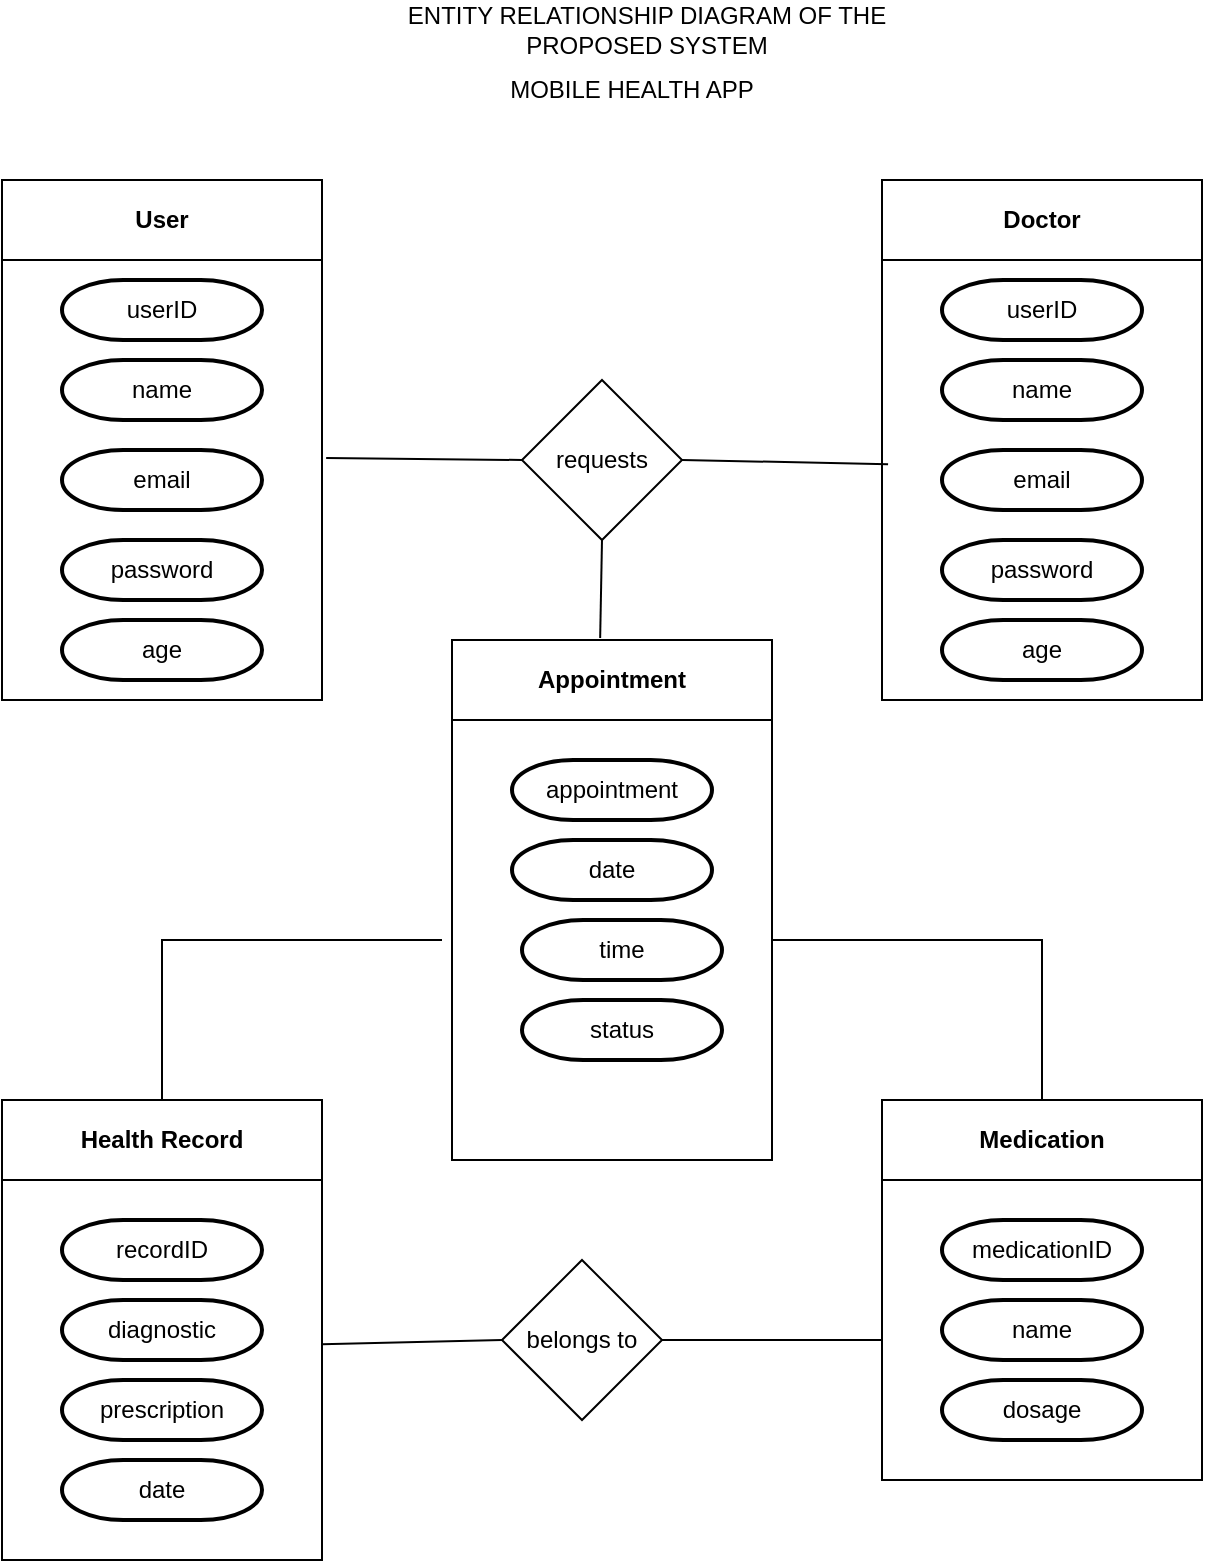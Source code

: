 <mxfile version="26.2.9">
  <diagram name="Page-1" id="W9WaoYN21m8uAhB4KkMl">
    <mxGraphModel dx="874" dy="465" grid="1" gridSize="10" guides="1" tooltips="1" connect="1" arrows="1" fold="1" page="1" pageScale="1" pageWidth="850" pageHeight="1400" math="0" shadow="0">
      <root>
        <mxCell id="0" />
        <mxCell id="1" parent="0" />
        <mxCell id="k8XY3Pl374bDCodgrHD_-1" value="&lt;b&gt;User&lt;/b&gt;" style="rounded=0;whiteSpace=wrap;html=1;labelBackgroundColor=none;" vertex="1" parent="1">
          <mxGeometry x="120" y="100" width="160" height="40" as="geometry" />
        </mxCell>
        <mxCell id="k8XY3Pl374bDCodgrHD_-2" value="" style="rounded=0;whiteSpace=wrap;html=1;labelBackgroundColor=none;" vertex="1" parent="1">
          <mxGeometry x="120" y="140" width="160" height="220" as="geometry" />
        </mxCell>
        <mxCell id="k8XY3Pl374bDCodgrHD_-3" value="userID" style="strokeWidth=2;html=1;shape=mxgraph.flowchart.terminator;whiteSpace=wrap;labelBackgroundColor=none;" vertex="1" parent="1">
          <mxGeometry x="150" y="150" width="100" height="30" as="geometry" />
        </mxCell>
        <mxCell id="k8XY3Pl374bDCodgrHD_-4" value="name" style="strokeWidth=2;html=1;shape=mxgraph.flowchart.terminator;whiteSpace=wrap;labelBackgroundColor=none;" vertex="1" parent="1">
          <mxGeometry x="150" y="190" width="100" height="30" as="geometry" />
        </mxCell>
        <mxCell id="k8XY3Pl374bDCodgrHD_-5" value="email" style="strokeWidth=2;html=1;shape=mxgraph.flowchart.terminator;whiteSpace=wrap;labelBackgroundColor=none;" vertex="1" parent="1">
          <mxGeometry x="150" y="235" width="100" height="30" as="geometry" />
        </mxCell>
        <mxCell id="k8XY3Pl374bDCodgrHD_-6" value="password" style="strokeWidth=2;html=1;shape=mxgraph.flowchart.terminator;whiteSpace=wrap;labelBackgroundColor=none;" vertex="1" parent="1">
          <mxGeometry x="150" y="280" width="100" height="30" as="geometry" />
        </mxCell>
        <mxCell id="k8XY3Pl374bDCodgrHD_-7" value="age" style="strokeWidth=2;html=1;shape=mxgraph.flowchart.terminator;whiteSpace=wrap;labelBackgroundColor=none;" vertex="1" parent="1">
          <mxGeometry x="150" y="320" width="100" height="30" as="geometry" />
        </mxCell>
        <mxCell id="k8XY3Pl374bDCodgrHD_-8" value="ENTITY RELATIONSHIP DIAGRAM OF THE PROPOSED SYSTEM" style="text;html=1;align=center;verticalAlign=middle;whiteSpace=wrap;rounded=0;labelBackgroundColor=none;" vertex="1" parent="1">
          <mxGeometry x="305" y="10" width="275" height="30" as="geometry" />
        </mxCell>
        <mxCell id="k8XY3Pl374bDCodgrHD_-9" value="MOBILE HEALTH APP" style="text;html=1;align=center;verticalAlign=middle;whiteSpace=wrap;rounded=0;labelBackgroundColor=none;" vertex="1" parent="1">
          <mxGeometry x="370" y="40" width="130" height="30" as="geometry" />
        </mxCell>
        <mxCell id="k8XY3Pl374bDCodgrHD_-10" value="&lt;b&gt;Doctor&lt;/b&gt;" style="rounded=0;whiteSpace=wrap;html=1;labelBackgroundColor=none;" vertex="1" parent="1">
          <mxGeometry x="560" y="100" width="160" height="40" as="geometry" />
        </mxCell>
        <mxCell id="k8XY3Pl374bDCodgrHD_-11" value="" style="rounded=0;whiteSpace=wrap;html=1;labelBackgroundColor=none;" vertex="1" parent="1">
          <mxGeometry x="560" y="140" width="160" height="220" as="geometry" />
        </mxCell>
        <mxCell id="k8XY3Pl374bDCodgrHD_-12" value="userID" style="strokeWidth=2;html=1;shape=mxgraph.flowchart.terminator;whiteSpace=wrap;labelBackgroundColor=none;" vertex="1" parent="1">
          <mxGeometry x="590" y="150" width="100" height="30" as="geometry" />
        </mxCell>
        <mxCell id="k8XY3Pl374bDCodgrHD_-13" value="name" style="strokeWidth=2;html=1;shape=mxgraph.flowchart.terminator;whiteSpace=wrap;labelBackgroundColor=none;" vertex="1" parent="1">
          <mxGeometry x="590" y="190" width="100" height="30" as="geometry" />
        </mxCell>
        <mxCell id="k8XY3Pl374bDCodgrHD_-14" value="email" style="strokeWidth=2;html=1;shape=mxgraph.flowchart.terminator;whiteSpace=wrap;labelBackgroundColor=none;" vertex="1" parent="1">
          <mxGeometry x="590" y="235" width="100" height="30" as="geometry" />
        </mxCell>
        <mxCell id="k8XY3Pl374bDCodgrHD_-15" value="password" style="strokeWidth=2;html=1;shape=mxgraph.flowchart.terminator;whiteSpace=wrap;labelBackgroundColor=none;" vertex="1" parent="1">
          <mxGeometry x="590" y="280" width="100" height="30" as="geometry" />
        </mxCell>
        <mxCell id="k8XY3Pl374bDCodgrHD_-16" value="age" style="strokeWidth=2;html=1;shape=mxgraph.flowchart.terminator;whiteSpace=wrap;labelBackgroundColor=none;" vertex="1" parent="1">
          <mxGeometry x="590" y="320" width="100" height="30" as="geometry" />
        </mxCell>
        <mxCell id="k8XY3Pl374bDCodgrHD_-17" value="requests" style="rhombus;whiteSpace=wrap;html=1;labelBackgroundColor=none;" vertex="1" parent="1">
          <mxGeometry x="380" y="200" width="80" height="80" as="geometry" />
        </mxCell>
        <mxCell id="k8XY3Pl374bDCodgrHD_-18" value="" style="endArrow=none;html=1;rounded=0;exitX=1.013;exitY=0.45;exitDx=0;exitDy=0;exitPerimeter=0;entryX=0;entryY=0.5;entryDx=0;entryDy=0;labelBackgroundColor=none;fontColor=default;" edge="1" parent="1" source="k8XY3Pl374bDCodgrHD_-2" target="k8XY3Pl374bDCodgrHD_-17">
          <mxGeometry width="50" height="50" relative="1" as="geometry">
            <mxPoint x="400" y="250" as="sourcePoint" />
            <mxPoint x="450" y="200" as="targetPoint" />
          </mxGeometry>
        </mxCell>
        <mxCell id="k8XY3Pl374bDCodgrHD_-19" value="" style="endArrow=none;html=1;rounded=0;entryX=0.019;entryY=0.464;entryDx=0;entryDy=0;entryPerimeter=0;exitX=1;exitY=0.5;exitDx=0;exitDy=0;labelBackgroundColor=none;fontColor=default;" edge="1" parent="1" source="k8XY3Pl374bDCodgrHD_-17" target="k8XY3Pl374bDCodgrHD_-11">
          <mxGeometry width="50" height="50" relative="1" as="geometry">
            <mxPoint x="400" y="250" as="sourcePoint" />
            <mxPoint x="450" y="200" as="targetPoint" />
          </mxGeometry>
        </mxCell>
        <mxCell id="k8XY3Pl374bDCodgrHD_-20" value="&lt;b&gt;Appointment&lt;/b&gt;" style="rounded=0;whiteSpace=wrap;html=1;labelBackgroundColor=none;" vertex="1" parent="1">
          <mxGeometry x="345" y="330" width="160" height="40" as="geometry" />
        </mxCell>
        <mxCell id="k8XY3Pl374bDCodgrHD_-21" value="" style="rounded=0;whiteSpace=wrap;html=1;labelBackgroundColor=none;" vertex="1" parent="1">
          <mxGeometry x="345" y="370" width="160" height="220" as="geometry" />
        </mxCell>
        <mxCell id="k8XY3Pl374bDCodgrHD_-22" value="appointment" style="strokeWidth=2;html=1;shape=mxgraph.flowchart.terminator;whiteSpace=wrap;labelBackgroundColor=none;" vertex="1" parent="1">
          <mxGeometry x="375" y="390" width="100" height="30" as="geometry" />
        </mxCell>
        <mxCell id="k8XY3Pl374bDCodgrHD_-23" value="date" style="strokeWidth=2;html=1;shape=mxgraph.flowchart.terminator;whiteSpace=wrap;" vertex="1" parent="1">
          <mxGeometry x="375" y="430" width="100" height="30" as="geometry" />
        </mxCell>
        <mxCell id="k8XY3Pl374bDCodgrHD_-24" value="time" style="strokeWidth=2;html=1;shape=mxgraph.flowchart.terminator;whiteSpace=wrap;" vertex="1" parent="1">
          <mxGeometry x="380" y="470" width="100" height="30" as="geometry" />
        </mxCell>
        <mxCell id="k8XY3Pl374bDCodgrHD_-25" value="status" style="strokeWidth=2;html=1;shape=mxgraph.flowchart.terminator;whiteSpace=wrap;" vertex="1" parent="1">
          <mxGeometry x="380" y="510" width="100" height="30" as="geometry" />
        </mxCell>
        <mxCell id="k8XY3Pl374bDCodgrHD_-26" value="" style="endArrow=none;html=1;rounded=0;entryX=0.5;entryY=1;entryDx=0;entryDy=0;exitX=0.463;exitY=-0.025;exitDx=0;exitDy=0;exitPerimeter=0;" edge="1" parent="1" source="k8XY3Pl374bDCodgrHD_-20" target="k8XY3Pl374bDCodgrHD_-17">
          <mxGeometry width="50" height="50" relative="1" as="geometry">
            <mxPoint x="380" y="330" as="sourcePoint" />
            <mxPoint x="430" y="280" as="targetPoint" />
          </mxGeometry>
        </mxCell>
        <mxCell id="k8XY3Pl374bDCodgrHD_-27" value="&lt;b&gt;Health Record&lt;/b&gt;" style="rounded=0;whiteSpace=wrap;html=1;labelBackgroundColor=none;" vertex="1" parent="1">
          <mxGeometry x="120" y="560" width="160" height="40" as="geometry" />
        </mxCell>
        <mxCell id="k8XY3Pl374bDCodgrHD_-28" value="" style="rounded=0;whiteSpace=wrap;html=1;labelBackgroundColor=none;" vertex="1" parent="1">
          <mxGeometry x="120" y="600" width="160" height="190" as="geometry" />
        </mxCell>
        <mxCell id="k8XY3Pl374bDCodgrHD_-29" value="recordID" style="strokeWidth=2;html=1;shape=mxgraph.flowchart.terminator;whiteSpace=wrap;labelBackgroundColor=none;" vertex="1" parent="1">
          <mxGeometry x="150" y="620" width="100" height="30" as="geometry" />
        </mxCell>
        <mxCell id="k8XY3Pl374bDCodgrHD_-30" value="diagnostic" style="strokeWidth=2;html=1;shape=mxgraph.flowchart.terminator;whiteSpace=wrap;" vertex="1" parent="1">
          <mxGeometry x="150" y="660" width="100" height="30" as="geometry" />
        </mxCell>
        <mxCell id="k8XY3Pl374bDCodgrHD_-31" value="prescription" style="strokeWidth=2;html=1;shape=mxgraph.flowchart.terminator;whiteSpace=wrap;" vertex="1" parent="1">
          <mxGeometry x="150" y="700" width="100" height="30" as="geometry" />
        </mxCell>
        <mxCell id="k8XY3Pl374bDCodgrHD_-32" value="date" style="strokeWidth=2;html=1;shape=mxgraph.flowchart.terminator;whiteSpace=wrap;" vertex="1" parent="1">
          <mxGeometry x="150" y="740" width="100" height="30" as="geometry" />
        </mxCell>
        <mxCell id="k8XY3Pl374bDCodgrHD_-33" value="&lt;b&gt;Medication&lt;/b&gt;" style="rounded=0;whiteSpace=wrap;html=1;labelBackgroundColor=none;" vertex="1" parent="1">
          <mxGeometry x="560" y="560" width="160" height="40" as="geometry" />
        </mxCell>
        <mxCell id="k8XY3Pl374bDCodgrHD_-34" value="" style="rounded=0;whiteSpace=wrap;html=1;labelBackgroundColor=none;" vertex="1" parent="1">
          <mxGeometry x="560" y="600" width="160" height="150" as="geometry" />
        </mxCell>
        <mxCell id="k8XY3Pl374bDCodgrHD_-35" value="medicationID" style="strokeWidth=2;html=1;shape=mxgraph.flowchart.terminator;whiteSpace=wrap;labelBackgroundColor=none;" vertex="1" parent="1">
          <mxGeometry x="590" y="620" width="100" height="30" as="geometry" />
        </mxCell>
        <mxCell id="k8XY3Pl374bDCodgrHD_-36" value="name" style="strokeWidth=2;html=1;shape=mxgraph.flowchart.terminator;whiteSpace=wrap;" vertex="1" parent="1">
          <mxGeometry x="590" y="660" width="100" height="30" as="geometry" />
        </mxCell>
        <mxCell id="k8XY3Pl374bDCodgrHD_-37" value="dosage" style="strokeWidth=2;html=1;shape=mxgraph.flowchart.terminator;whiteSpace=wrap;" vertex="1" parent="1">
          <mxGeometry x="590" y="700" width="100" height="30" as="geometry" />
        </mxCell>
        <mxCell id="k8XY3Pl374bDCodgrHD_-38" value="belongs to" style="rhombus;whiteSpace=wrap;html=1;" vertex="1" parent="1">
          <mxGeometry x="370" y="640" width="80" height="80" as="geometry" />
        </mxCell>
        <mxCell id="k8XY3Pl374bDCodgrHD_-39" value="" style="endArrow=none;html=1;rounded=0;exitX=1;exitY=0.432;exitDx=0;exitDy=0;exitPerimeter=0;" edge="1" parent="1" source="k8XY3Pl374bDCodgrHD_-28">
          <mxGeometry width="50" height="50" relative="1" as="geometry">
            <mxPoint x="320" y="730" as="sourcePoint" />
            <mxPoint x="370" y="680" as="targetPoint" />
          </mxGeometry>
        </mxCell>
        <mxCell id="k8XY3Pl374bDCodgrHD_-40" value="" style="endArrow=none;html=1;rounded=0;exitX=1;exitY=0.5;exitDx=0;exitDy=0;" edge="1" parent="1" source="k8XY3Pl374bDCodgrHD_-38">
          <mxGeometry width="50" height="50" relative="1" as="geometry">
            <mxPoint x="510" y="730" as="sourcePoint" />
            <mxPoint x="560" y="680" as="targetPoint" />
          </mxGeometry>
        </mxCell>
        <mxCell id="k8XY3Pl374bDCodgrHD_-41" value="" style="endArrow=none;html=1;rounded=0;exitX=0.5;exitY=0;exitDx=0;exitDy=0;" edge="1" parent="1" source="k8XY3Pl374bDCodgrHD_-27">
          <mxGeometry width="50" height="50" relative="1" as="geometry">
            <mxPoint x="190" y="500" as="sourcePoint" />
            <mxPoint x="340" y="480" as="targetPoint" />
            <Array as="points">
              <mxPoint x="200" y="480" />
            </Array>
          </mxGeometry>
        </mxCell>
        <mxCell id="k8XY3Pl374bDCodgrHD_-42" value="" style="endArrow=none;html=1;rounded=0;exitX=1;exitY=0.5;exitDx=0;exitDy=0;entryX=0.5;entryY=0;entryDx=0;entryDy=0;" edge="1" parent="1" source="k8XY3Pl374bDCodgrHD_-21" target="k8XY3Pl374bDCodgrHD_-33">
          <mxGeometry width="50" height="50" relative="1" as="geometry">
            <mxPoint x="630" y="480" as="sourcePoint" />
            <mxPoint x="680" y="430" as="targetPoint" />
            <Array as="points">
              <mxPoint x="640" y="480" />
            </Array>
          </mxGeometry>
        </mxCell>
      </root>
    </mxGraphModel>
  </diagram>
</mxfile>
